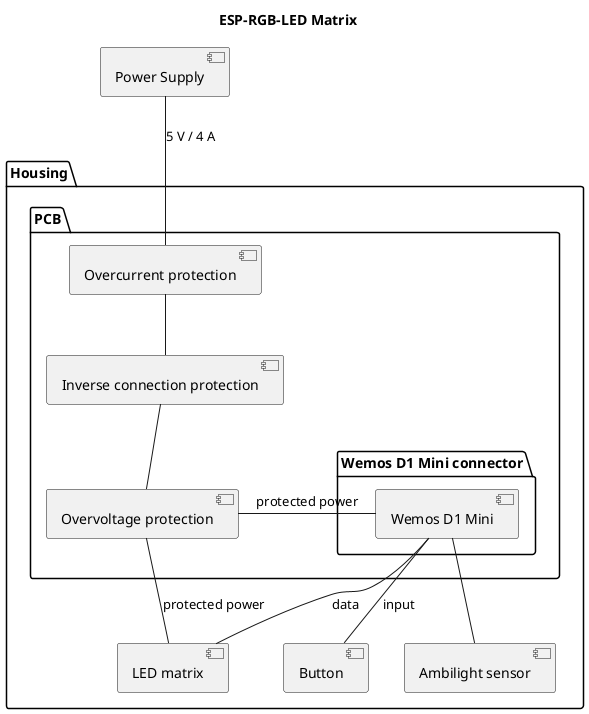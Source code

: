 @startuml

title ESP-RGB-LED Matrix

component "Power Supply" as powerSupply

package "Housing" {

    package "PCB" as pcb {
        component "Overcurrent protection" as ocp
        component "Inverse connection protection" as icp
        component "Overvoltage protection" as ovp
        
        package "Wemos D1 Mini connector" {
        
            component "Wemos D1 Mini" as wemosD1Mini
        }
    }
    
    component "LED matrix" as ledMatrix
    component "Button" as button
    component "Ambilight sensor" as ambilightSensor
}

powerSupply -- ocp: 5 V / 4 A
ocp -- icp
icp -- ovp
ovp -r- wemosD1Mini: protected power
ovp -- ledMatrix: protected power

wemosD1Mini -- ledMatrix: data
wemosD1Mini -- button: input
wemosD1Mini -- ambilightSensor

@enduml